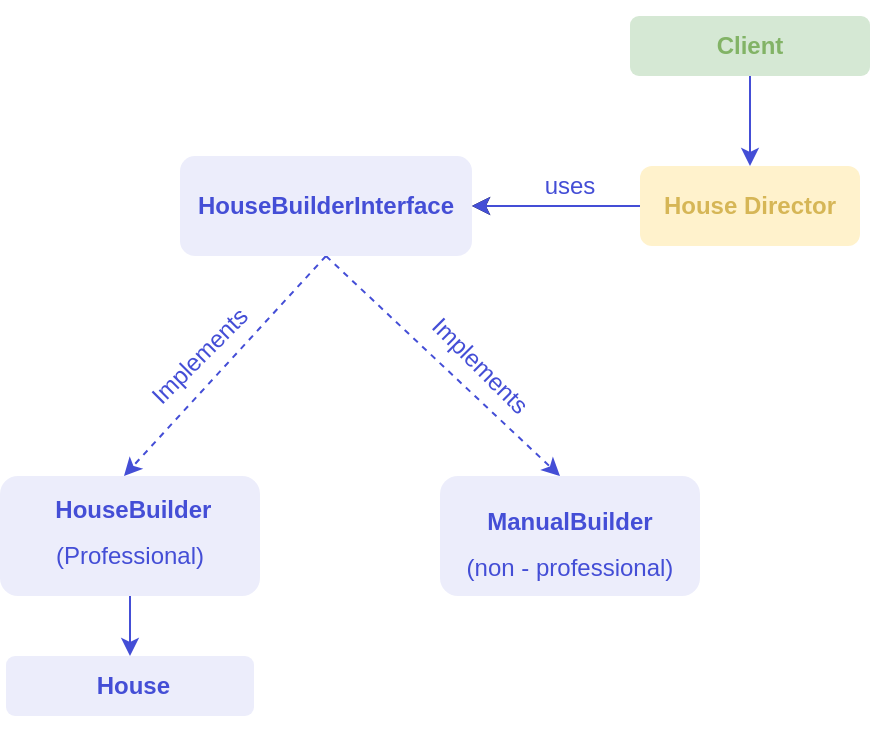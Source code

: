 <mxfile>
    <diagram id="80D3jwlQyKl_o9lqxPA4" name="Page-1">
        <mxGraphModel dx="865" dy="490" grid="1" gridSize="10" guides="1" tooltips="1" connect="1" arrows="1" fold="1" page="1" pageScale="1" pageWidth="827" pageHeight="1169" math="0" shadow="0">
            <root>
                <mxCell id="0"/>
                <mxCell id="1" parent="0"/>
                <mxCell id="13" style="edgeStyle=none;html=1;exitX=0.5;exitY=1;exitDx=0;exitDy=0;verticalAlign=middle;strokeColor=#444ED6;dashed=1;" parent="1" source="2" edge="1">
                    <mxGeometry relative="1" as="geometry">
                        <mxPoint x="370" y="270" as="sourcePoint"/>
                        <mxPoint x="122" y="290" as="targetPoint"/>
                    </mxGeometry>
                </mxCell>
                <mxCell id="14" style="edgeStyle=none;html=1;exitX=0.5;exitY=1;exitDx=0;exitDy=0;dashed=1;strokeColor=#444ED6;" parent="1" source="2" edge="1">
                    <mxGeometry relative="1" as="geometry">
                        <mxPoint x="340" y="290" as="targetPoint"/>
                    </mxGeometry>
                </mxCell>
                <mxCell id="2" value="&lt;h4&gt;&lt;font color=&quot;#444ed6&quot;&gt;HouseBuilderInterface&lt;/font&gt;&lt;/h4&gt;" style="rounded=1;whiteSpace=wrap;html=1;horizontal=1;fillColor=#ECEDFB;strokeColor=none;" parent="1" vertex="1">
                    <mxGeometry x="150" y="130" width="146" height="50" as="geometry"/>
                </mxCell>
                <mxCell id="18" style="edgeStyle=none;html=1;exitX=0.5;exitY=1;exitDx=0;exitDy=0;entryX=0.5;entryY=0;entryDx=0;entryDy=0;strokeColor=#444ED6;" parent="1" source="3" target="17" edge="1">
                    <mxGeometry relative="1" as="geometry"/>
                </mxCell>
                <mxCell id="3" value="&lt;p style=&quot;line-height: 0%;&quot;&gt;&lt;/p&gt;&lt;h4 style=&quot;line-height: 0%;&quot;&gt;&amp;nbsp;&lt;font color=&quot;#444ed6&quot;&gt;HouseBuilder&lt;/font&gt;&lt;/h4&gt;&lt;font color=&quot;#444ed6&quot;&gt;(Professional)&lt;/font&gt;&lt;p&gt;&lt;/p&gt;" style="rounded=1;whiteSpace=wrap;html=1;fillColor=#ECEDFB;strokeColor=none;align=center;verticalAlign=middle;" parent="1" vertex="1">
                    <mxGeometry x="60" y="290" width="130" height="60" as="geometry"/>
                </mxCell>
                <mxCell id="4" value="&lt;h4 style=&quot;line-height: 0%;&quot;&gt;&lt;font color=&quot;#444ed6&quot;&gt;ManualBuilder&lt;/font&gt;&lt;/h4&gt;&lt;font color=&quot;#444ed6&quot;&gt;(non - professional)&lt;/font&gt;" style="rounded=1;whiteSpace=wrap;html=1;fillColor=#ECEDFB;strokeColor=none;verticalAlign=middle;" parent="1" vertex="1">
                    <mxGeometry x="280" y="290" width="130" height="60" as="geometry"/>
                </mxCell>
                <mxCell id="16" style="edgeStyle=none;html=1;exitX=0;exitY=0.5;exitDx=0;exitDy=0;entryX=1;entryY=0.5;entryDx=0;entryDy=0;" parent="1" source="5" target="2" edge="1">
                    <mxGeometry relative="1" as="geometry"/>
                </mxCell>
                <mxCell id="19" value="" style="edgeStyle=none;html=1;strokeColor=#444ED6;" parent="1" source="5" target="2" edge="1">
                    <mxGeometry relative="1" as="geometry"/>
                </mxCell>
                <mxCell id="5" value="&lt;h4&gt;&lt;font color=&quot;#d6b656&quot;&gt;House Director&lt;/font&gt;&lt;/h4&gt;" style="rounded=1;whiteSpace=wrap;html=1;fillColor=#fff2cc;strokeColor=none;" parent="1" vertex="1">
                    <mxGeometry x="380" y="135" width="110" height="40" as="geometry"/>
                </mxCell>
                <mxCell id="11" value="&lt;h4&gt;&lt;font color=&quot;#82b366&quot;&gt;Client&lt;/font&gt;&lt;/h4&gt;" style="rounded=1;whiteSpace=wrap;html=1;fillColor=#d5e8d4;strokeColor=none;" parent="1" vertex="1">
                    <mxGeometry x="375" y="60" width="120" height="30" as="geometry"/>
                </mxCell>
                <mxCell id="17" value="&lt;h4&gt;&lt;font color=&quot;#444ed6&quot;&gt;&amp;nbsp;House&lt;/font&gt;&lt;/h4&gt;" style="rounded=1;whiteSpace=wrap;html=1;fillColor=#ECEDFB;strokeColor=none;" parent="1" vertex="1">
                    <mxGeometry x="63" y="380" width="124" height="30" as="geometry"/>
                </mxCell>
                <mxCell id="21" value="&lt;font color=&quot;#444ed6&quot;&gt;uses&lt;/font&gt;" style="text;html=1;strokeColor=none;fillColor=none;align=center;verticalAlign=middle;whiteSpace=wrap;rounded=0;" parent="1" vertex="1">
                    <mxGeometry x="310" y="130" width="70" height="30" as="geometry"/>
                </mxCell>
                <mxCell id="22" value="&lt;font color=&quot;#444ed6&quot;&gt;Implements&lt;/font&gt;" style="text;html=1;strokeColor=none;fillColor=none;align=center;verticalAlign=middle;whiteSpace=wrap;rounded=0;rotation=-45;" parent="1" vertex="1">
                    <mxGeometry x="120" y="215" width="80" height="30" as="geometry"/>
                </mxCell>
                <mxCell id="23" value="&lt;font color=&quot;#444ed6&quot;&gt;Implements&lt;/font&gt;" style="text;html=1;strokeColor=none;fillColor=none;align=center;verticalAlign=middle;whiteSpace=wrap;rounded=0;rotation=45;" parent="1" vertex="1">
                    <mxGeometry x="260" y="225" width="80" height="20" as="geometry"/>
                </mxCell>
                <mxCell id="36" value="" style="endArrow=classic;html=1;strokeColor=#444ED6;entryX=0.5;entryY=0;entryDx=0;entryDy=0;exitX=0.5;exitY=1;exitDx=0;exitDy=0;" edge="1" parent="1" source="11" target="5">
                    <mxGeometry width="50" height="50" relative="1" as="geometry">
                        <mxPoint x="470" y="70" as="sourcePoint"/>
                        <mxPoint x="510" y="30" as="targetPoint"/>
                    </mxGeometry>
                </mxCell>
            </root>
        </mxGraphModel>
    </diagram>
</mxfile>